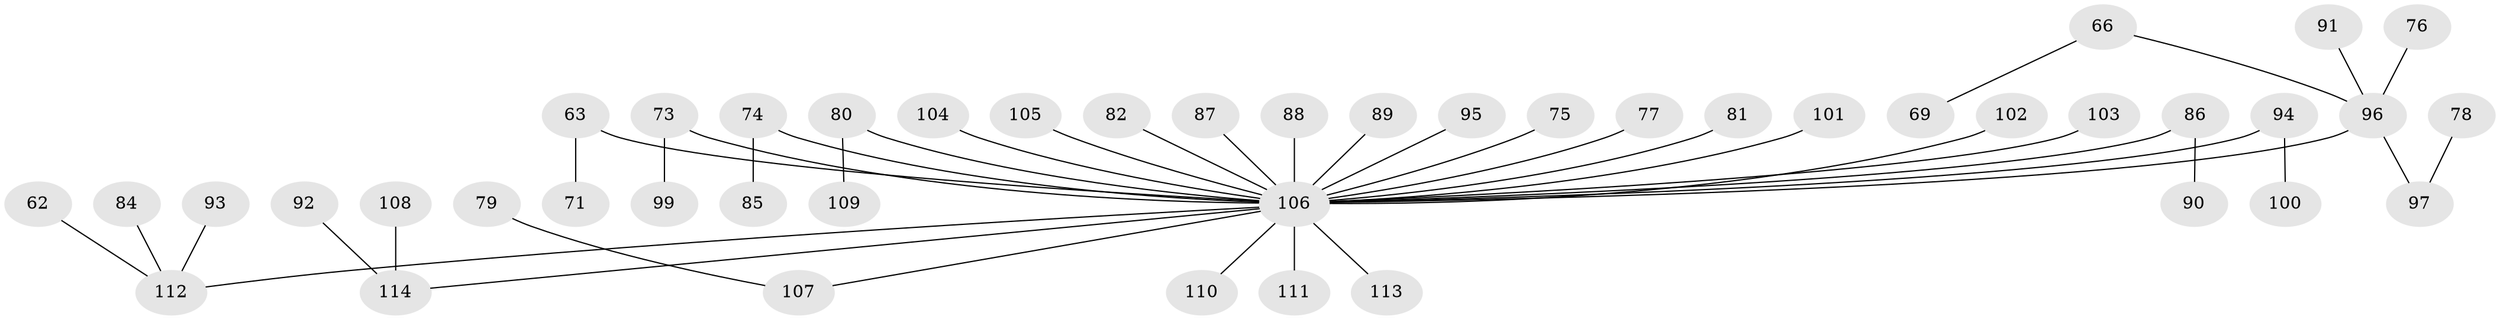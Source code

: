 // original degree distribution, {4: 0.07017543859649122, 3: 0.14035087719298245, 2: 0.21929824561403508, 9: 0.008771929824561403, 8: 0.008771929824561403, 5: 0.03508771929824561, 1: 0.5175438596491229}
// Generated by graph-tools (version 1.1) at 2025/55/03/04/25 21:55:39]
// undirected, 45 vertices, 44 edges
graph export_dot {
graph [start="1"]
  node [color=gray90,style=filled];
  62;
  63;
  66;
  69;
  71;
  73;
  74;
  75;
  76;
  77;
  78;
  79;
  80;
  81;
  82;
  84;
  85;
  86 [super="+22"];
  87;
  88;
  89;
  90 [super="+26+41"];
  91;
  92;
  93;
  94;
  95;
  96 [super="+39+50"];
  97 [super="+61"];
  99;
  100;
  101;
  102;
  103;
  104;
  105;
  106 [super="+36+98+60+72"];
  107 [super="+49"];
  108;
  109;
  110;
  111;
  112 [super="+28+34+64+37+70+53+55"];
  113;
  114 [super="+57+83"];
  62 -- 112;
  63 -- 71;
  63 -- 106;
  66 -- 69;
  66 -- 96;
  73 -- 99;
  73 -- 106;
  74 -- 85;
  74 -- 106;
  75 -- 106;
  76 -- 96;
  77 -- 106;
  78 -- 97;
  79 -- 107;
  80 -- 109;
  80 -- 106;
  81 -- 106;
  82 -- 106;
  84 -- 112;
  86 -- 90;
  86 -- 106;
  87 -- 106;
  88 -- 106;
  89 -- 106;
  91 -- 96;
  92 -- 114;
  93 -- 112;
  94 -- 100;
  94 -- 106;
  95 -- 106;
  96 -- 97;
  96 -- 106;
  101 -- 106;
  102 -- 106;
  103 -- 106;
  104 -- 106;
  105 -- 106;
  106 -- 107;
  106 -- 110;
  106 -- 111;
  106 -- 112;
  106 -- 113;
  106 -- 114;
  108 -- 114;
}
